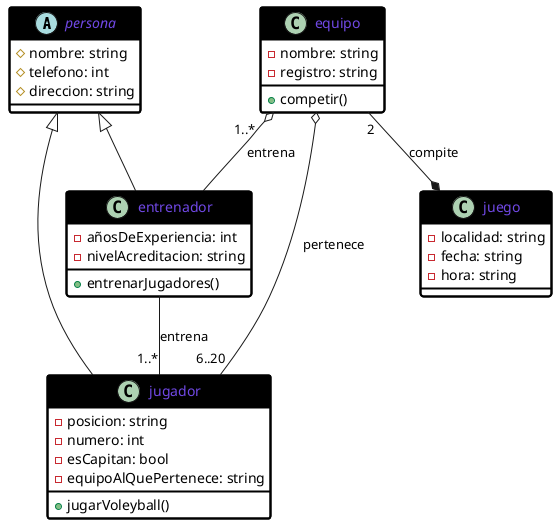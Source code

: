 @startuml clasesJuegoVoleyball 

skinparam ClassBorderColor black
skinparam ClassBorderThickness 2
skinparam ClassFontColor 7048E5
skinparam ClassBackgroundColor white
skinparam ClassHeaderBackgroundColor black

abstract class persona{
  #nombre: string
  #telefono: int
  #direccion: string
}
class jugador{
  -posicion: string
  -numero: int
  -esCapitan: bool
  -equipoAlQuePertenece: string
  +jugarVoleyball()
} 
class entrenador{
  -añosDeExperiencia: int
  -nivelAcreditacion: string
  +entrenarJugadores()
}
class equipo{
  -nombre: string
  -registro: string
  +competir()
}
class juego{
  -localidad: string
  -fecha: string
  -hora: string
}
 

equipo o-- "6..20" jugador: pertenece
equipo "1..*   " o-- entrenador: entrena
equipo "2" --*  juego: compite

entrenador -- "1..*" jugador: entrena

persona <|-- jugador 
persona <|-- entrenador 


@enduml

